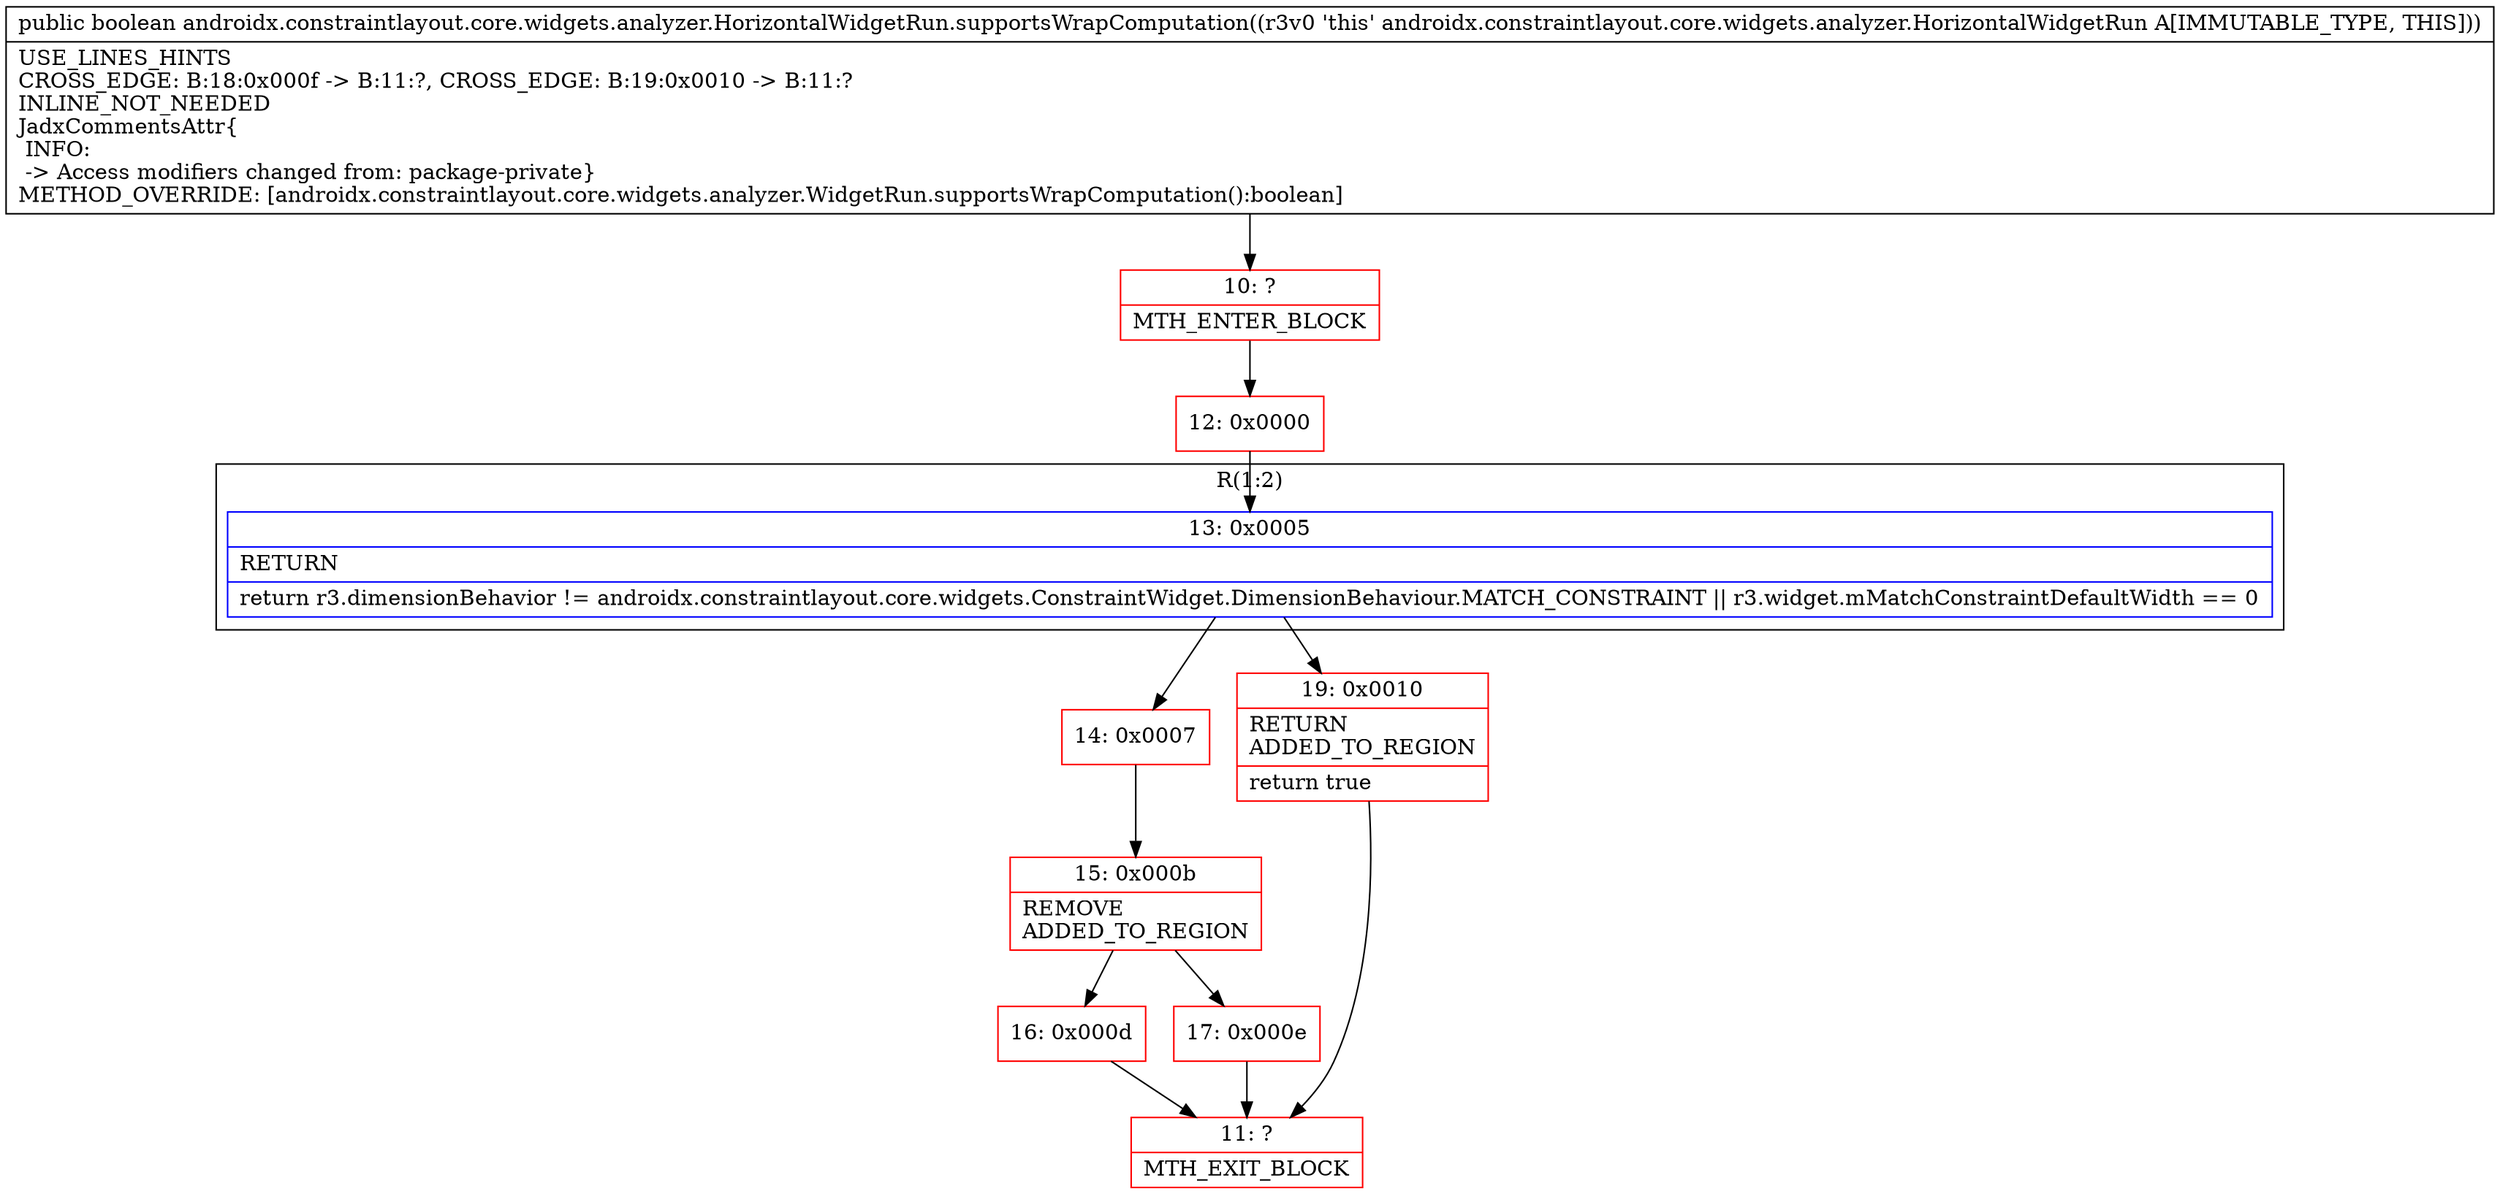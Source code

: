 digraph "CFG forandroidx.constraintlayout.core.widgets.analyzer.HorizontalWidgetRun.supportsWrapComputation()Z" {
subgraph cluster_Region_1939760106 {
label = "R(1:2)";
node [shape=record,color=blue];
Node_13 [shape=record,label="{13\:\ 0x0005|RETURN\l|return r3.dimensionBehavior != androidx.constraintlayout.core.widgets.ConstraintWidget.DimensionBehaviour.MATCH_CONSTRAINT \|\| r3.widget.mMatchConstraintDefaultWidth == 0\l}"];
}
Node_10 [shape=record,color=red,label="{10\:\ ?|MTH_ENTER_BLOCK\l}"];
Node_12 [shape=record,color=red,label="{12\:\ 0x0000}"];
Node_14 [shape=record,color=red,label="{14\:\ 0x0007}"];
Node_15 [shape=record,color=red,label="{15\:\ 0x000b|REMOVE\lADDED_TO_REGION\l}"];
Node_16 [shape=record,color=red,label="{16\:\ 0x000d}"];
Node_11 [shape=record,color=red,label="{11\:\ ?|MTH_EXIT_BLOCK\l}"];
Node_17 [shape=record,color=red,label="{17\:\ 0x000e}"];
Node_19 [shape=record,color=red,label="{19\:\ 0x0010|RETURN\lADDED_TO_REGION\l|return true\l}"];
MethodNode[shape=record,label="{public boolean androidx.constraintlayout.core.widgets.analyzer.HorizontalWidgetRun.supportsWrapComputation((r3v0 'this' androidx.constraintlayout.core.widgets.analyzer.HorizontalWidgetRun A[IMMUTABLE_TYPE, THIS]))  | USE_LINES_HINTS\lCROSS_EDGE: B:18:0x000f \-\> B:11:?, CROSS_EDGE: B:19:0x0010 \-\> B:11:?\lINLINE_NOT_NEEDED\lJadxCommentsAttr\{\l INFO: \l \-\> Access modifiers changed from: package\-private\}\lMETHOD_OVERRIDE: [androidx.constraintlayout.core.widgets.analyzer.WidgetRun.supportsWrapComputation():boolean]\l}"];
MethodNode -> Node_10;Node_13 -> Node_14;
Node_13 -> Node_19;
Node_10 -> Node_12;
Node_12 -> Node_13;
Node_14 -> Node_15;
Node_15 -> Node_16;
Node_15 -> Node_17;
Node_16 -> Node_11;
Node_17 -> Node_11;
Node_19 -> Node_11;
}

